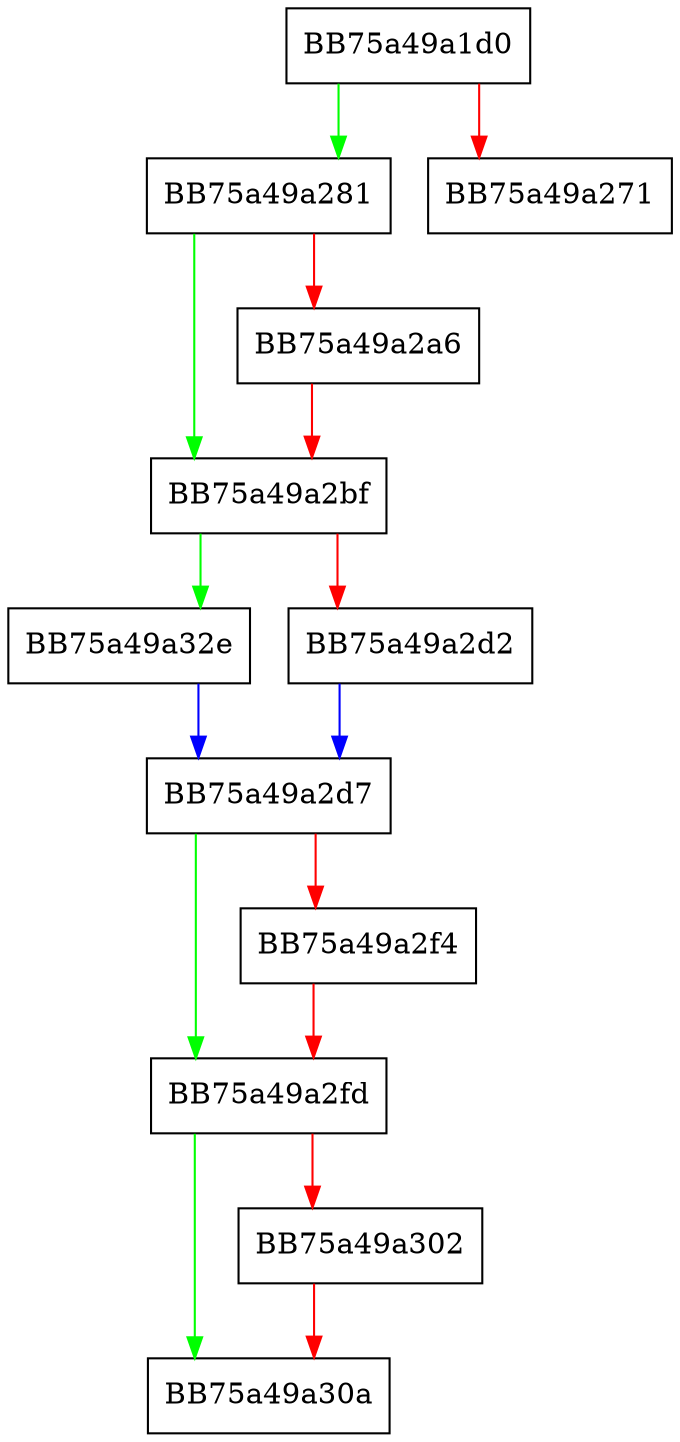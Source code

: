 digraph AnomalyEventUpdate {
  node [shape="box"];
  graph [splines=ortho];
  BB75a49a1d0 -> BB75a49a281 [color="green"];
  BB75a49a1d0 -> BB75a49a271 [color="red"];
  BB75a49a281 -> BB75a49a2bf [color="green"];
  BB75a49a281 -> BB75a49a2a6 [color="red"];
  BB75a49a2a6 -> BB75a49a2bf [color="red"];
  BB75a49a2bf -> BB75a49a32e [color="green"];
  BB75a49a2bf -> BB75a49a2d2 [color="red"];
  BB75a49a2d2 -> BB75a49a2d7 [color="blue"];
  BB75a49a2d7 -> BB75a49a2fd [color="green"];
  BB75a49a2d7 -> BB75a49a2f4 [color="red"];
  BB75a49a2f4 -> BB75a49a2fd [color="red"];
  BB75a49a2fd -> BB75a49a30a [color="green"];
  BB75a49a2fd -> BB75a49a302 [color="red"];
  BB75a49a302 -> BB75a49a30a [color="red"];
  BB75a49a32e -> BB75a49a2d7 [color="blue"];
}